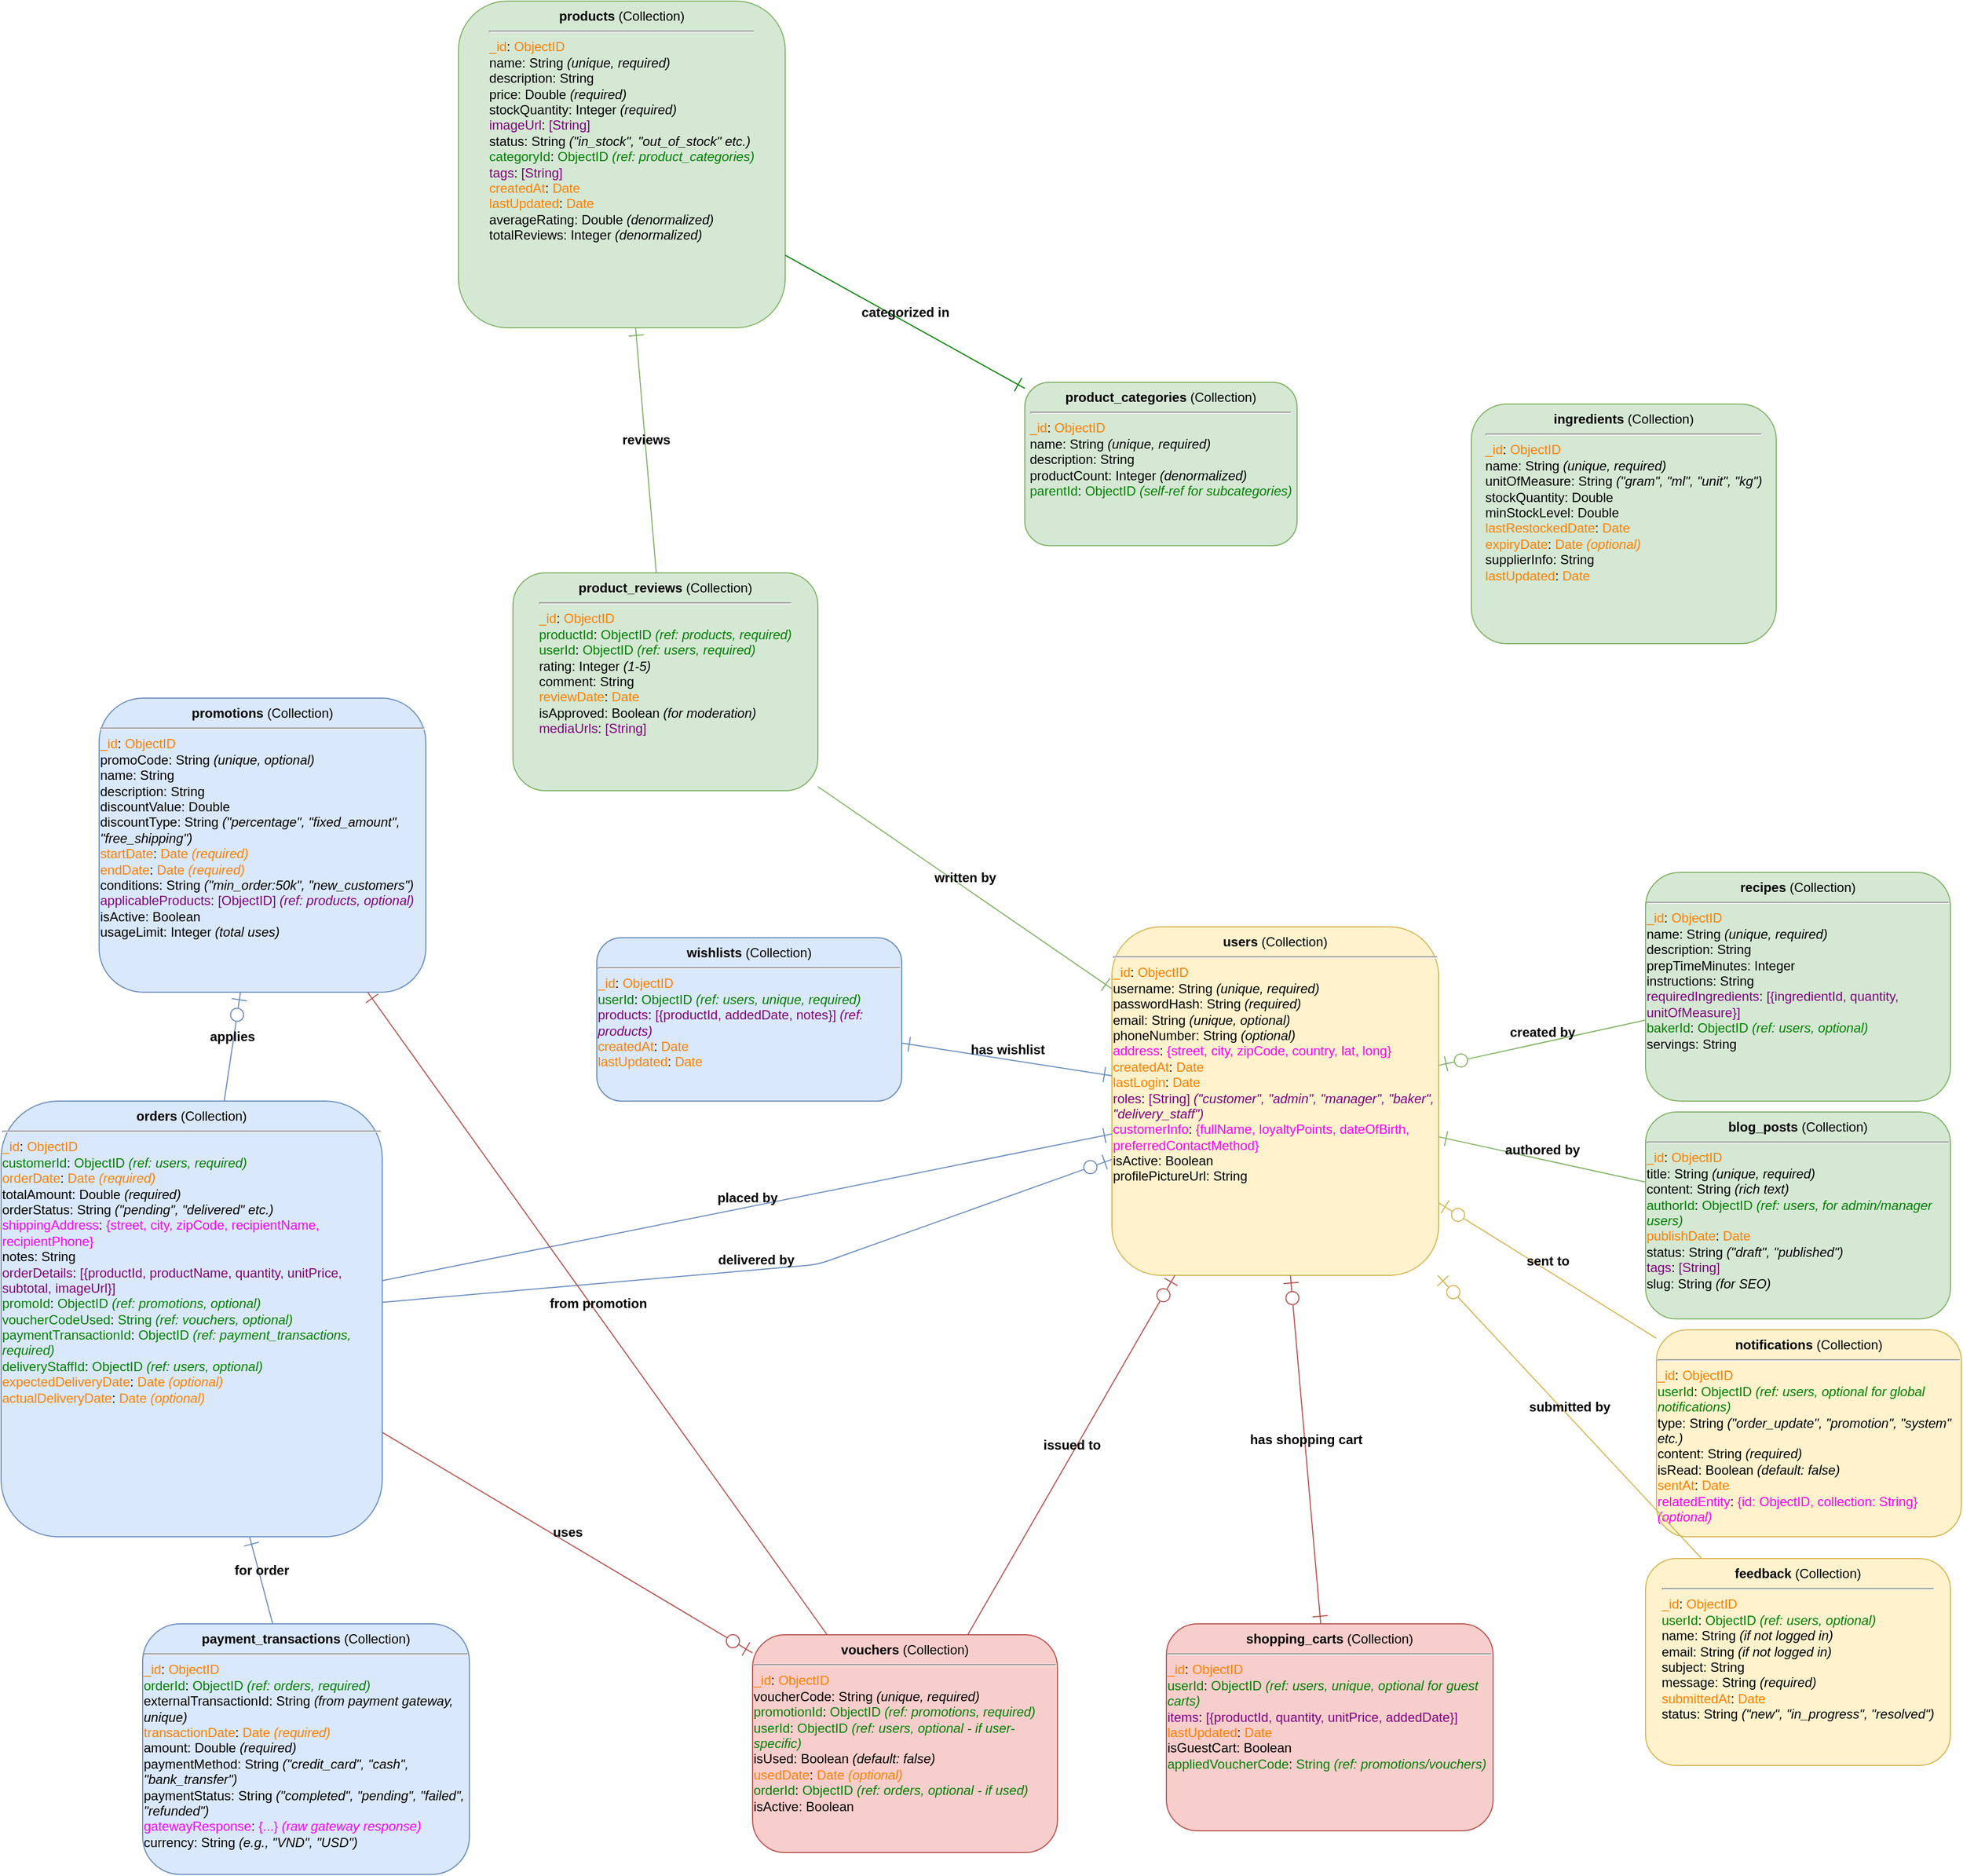 <mxfile version="27.1.1">
  <diagram id="cdm_luna_bakery_mongodb_crowfoot_revised" name="Luna Bakery CDM (MongoDB Crow&#39;s Foot - Revised)">
    <mxGraphModel dx="1588" dy="2090" grid="1" gridSize="10" guides="1" tooltips="1" connect="1" arrows="1" fold="1" page="1" pageScale="1" pageWidth="827" pageHeight="1169" math="0" shadow="0">
      <root>
        <mxCell id="0" />
        <mxCell id="1" parent="0" />
        <mxCell id="users_Collection" value="&lt;b&gt;users&lt;/b&gt; (Collection)&lt;hr&gt;&lt;div style=&quot;text-align: left&quot;&gt;&lt;font color=&quot;#FF8000&quot;&gt;_id&lt;/font&gt;: &lt;font color=&quot;#FF8000&quot;&gt;ObjectID&lt;/font&gt;&lt;br&gt;username: String &lt;i&gt;(unique, required)&lt;/i&gt;&lt;br&gt;passwordHash: String &lt;i&gt;(required)&lt;/i&gt;&lt;br&gt;email: String &lt;i&gt;(unique, optional)&lt;/i&gt;&lt;br&gt;phoneNumber: String &lt;i&gt;(optional)&lt;/i&gt;&lt;br&gt;&lt;font color=&quot;#FF00FF&quot;&gt;address&lt;/font&gt;: &lt;font color=&quot;#FF00FF&quot;&gt;{street, city, zipCode, country, lat, long}&lt;/font&gt;&lt;br&gt;&lt;font color=&quot;#FF8000&quot;&gt;createdAt&lt;/font&gt;: &lt;font color=&quot;#FF8000&quot;&gt;Date&lt;/font&gt;&lt;br&gt;&lt;font color=&quot;#FF8000&quot;&gt;lastLogin&lt;/font&gt;: &lt;font color=&quot;#FF8000&quot;&gt;Date&lt;/font&gt;&lt;br&gt;&lt;font color=&quot;#800080&quot;&gt;roles&lt;/font&gt;: &lt;font color=&quot;#800080&quot;&gt;[String] &lt;i&gt;(&quot;customer&quot;, &quot;admin&quot;, &quot;manager&quot;, &quot;baker&quot;, &quot;delivery_staff&quot;)&lt;/i&gt;&lt;/font&gt;&lt;br&gt;&lt;font color=&quot;#FF00FF&quot;&gt;customerInfo&lt;/font&gt;: &lt;font color=&quot;#FF00FF&quot;&gt;{fullName, loyaltyPoints, dateOfBirth, preferredContactMethod}&lt;/font&gt;&lt;br&gt;isActive: Boolean&lt;br&gt;profilePictureUrl: String&lt;/div&gt;" style="rounded=1;whiteSpace=wrap;html=1;fillColor=#FFF2CC;strokeColor=#D6B656;fontFamily=Helvetica;fontSize=12;align=center;verticalAlign=top;" parent="1" vertex="1">
          <mxGeometry x="1020" y="710" width="300" height="320" as="geometry" />
        </mxCell>
        <mxCell id="products_Collection" value="&lt;b&gt;products&lt;/b&gt; (Collection)&lt;hr&gt;&lt;div style=&quot;text-align: left&quot;&gt;&lt;font color=&quot;#FF8000&quot;&gt;_id&lt;/font&gt;: &lt;font color=&quot;#FF8000&quot;&gt;ObjectID&lt;/font&gt;&lt;br&gt;name: String &lt;i&gt;(unique, required)&lt;/i&gt;&lt;br&gt;description: String&lt;br&gt;price: Double &lt;i&gt;(required)&lt;/i&gt;&lt;br&gt;stockQuantity: Integer &lt;i&gt;(required)&lt;/i&gt;&lt;br&gt;&lt;font color=&quot;#800080&quot;&gt;imageUrl&lt;/font&gt;: &lt;font color=&quot;#800080&quot;&gt;[String]&lt;/font&gt;&lt;br&gt;status: String &lt;i&gt;(&quot;in_stock&quot;, &quot;out_of_stock&quot; etc.)&lt;/i&gt;&lt;br&gt;&lt;font color=&quot;#008000&quot;&gt;categoryId&lt;/font&gt;: &lt;font color=&quot;#008000&quot;&gt;ObjectID &lt;i&gt;(ref: product_categories)&lt;/i&gt;&lt;/font&gt;&lt;br&gt;&lt;font color=&quot;#800080&quot;&gt;tags&lt;/font&gt;: &lt;font color=&quot;#800080&quot;&gt;[String]&lt;/font&gt;&lt;br&gt;&lt;font color=&quot;#FF8000&quot;&gt;createdAt&lt;/font&gt;: &lt;font color=&quot;#FF8000&quot;&gt;Date&lt;/font&gt;&lt;br&gt;&lt;font color=&quot;#FF8000&quot;&gt;lastUpdated&lt;/font&gt;: &lt;font color=&quot;#FF8000&quot;&gt;Date&lt;/font&gt;&lt;br&gt;averageRating: Double &lt;i&gt;(denormalized)&lt;/i&gt;&lt;br&gt;totalReviews: Integer &lt;i&gt;(denormalized)&lt;/i&gt;&lt;/div&gt;" style="rounded=1;whiteSpace=wrap;html=1;fillColor=#D5E8D4;strokeColor=#82B366;fontFamily=Helvetica;fontSize=12;align=center;verticalAlign=top;" parent="1" vertex="1">
          <mxGeometry x="420" y="-140" width="300" height="300" as="geometry" />
        </mxCell>
        <mxCell id="product_categories_Collection" value="&lt;b&gt;product_categories&lt;/b&gt; (Collection)&lt;hr&gt;&lt;div style=&quot;text-align: left&quot;&gt;&lt;font color=&quot;#FF8000&quot;&gt;_id&lt;/font&gt;: &lt;font color=&quot;#FF8000&quot;&gt;ObjectID&lt;/font&gt;&lt;br&gt;name: String &lt;i&gt;(unique, required)&lt;/i&gt;&lt;br&gt;description: String&lt;br&gt;productCount: Integer &lt;i&gt;(denormalized)&lt;/i&gt;&lt;br&gt;&lt;font color=&quot;#008000&quot;&gt;parentId&lt;/font&gt;: &lt;font color=&quot;#008000&quot;&gt;ObjectID &lt;i&gt;(self-ref for subcategories)&lt;/i&gt;&lt;/font&gt;&lt;/div&gt;" style="rounded=1;whiteSpace=wrap;html=1;fillColor=#D5E8D4;strokeColor=#82B366;fontFamily=Helvetica;fontSize=12;align=center;verticalAlign=top;" parent="1" vertex="1">
          <mxGeometry x="940" y="210" width="250" height="150" as="geometry" />
        </mxCell>
        <mxCell id="orders_Collection" value="&lt;b&gt;orders&lt;/b&gt; (Collection)&lt;hr&gt;&lt;div style=&quot;text-align: left&quot;&gt;&lt;font color=&quot;#FF8000&quot;&gt;_id&lt;/font&gt;: &lt;font color=&quot;#FF8000&quot;&gt;ObjectID&lt;/font&gt;&lt;br&gt;&lt;font color=&quot;#008000&quot;&gt;customerId&lt;/font&gt;: &lt;font color=&quot;#008000&quot;&gt;ObjectID &lt;i&gt;(ref: users, required)&lt;/i&gt;&lt;/font&gt;&lt;br&gt;&lt;font color=&quot;#FF8000&quot;&gt;orderDate&lt;/font&gt;: &lt;font color=&quot;#FF8000&quot;&gt;Date &lt;i&gt;(required)&lt;/i&gt;&lt;/font&gt;&lt;br&gt;totalAmount: Double &lt;i&gt;(required)&lt;/i&gt;&lt;br&gt;orderStatus: String &lt;i&gt;(&quot;pending&quot;, &quot;delivered&quot; etc.)&lt;/i&gt;&lt;br&gt;&lt;font color=&quot;#FF00FF&quot;&gt;shippingAddress&lt;/font&gt;: &lt;font color=&quot;#FF00FF&quot;&gt;{street, city, zipCode, recipientName, recipientPhone}&lt;/font&gt;&lt;br&gt;notes: String&lt;br&gt;&lt;font color=&quot;#800080&quot;&gt;orderDetails&lt;/font&gt;: &lt;font color=&quot;#800080&quot;&gt;[{productId, productName, quantity, unitPrice, subtotal, imageUrl}]&lt;/font&gt;&lt;br&gt;&lt;font color=&quot;#008000&quot;&gt;promoId&lt;/font&gt;: &lt;font color=&quot;#008000&quot;&gt;ObjectID &lt;i&gt;(ref: promotions, optional)&lt;/i&gt;&lt;/font&gt;&lt;br&gt;&lt;font color=&quot;#008000&quot;&gt;voucherCodeUsed&lt;/font&gt;: &lt;font color=&quot;#008000&quot;&gt;String &lt;i&gt;(ref: vouchers, optional)&lt;/i&gt;&lt;/font&gt;&lt;br&gt;&lt;font color=&quot;#008000&quot;&gt;paymentTransactionId&lt;/font&gt;: &lt;font color=&quot;#008000&quot;&gt;ObjectID &lt;i&gt;(ref: payment_transactions, required)&lt;/i&gt;&lt;/font&gt;&lt;br&gt;&lt;font color=&quot;#008000&quot;&gt;deliveryStaffId&lt;/font&gt;: &lt;font color=&quot;#008000&quot;&gt;ObjectID &lt;i&gt;(ref: users, optional)&lt;/i&gt;&lt;/font&gt;&lt;br&gt;&lt;font color=&quot;#FF8000&quot;&gt;expectedDeliveryDate&lt;/font&gt;: &lt;font color=&quot;#FF8000&quot;&gt;Date &lt;i&gt;(optional)&lt;/i&gt;&lt;/font&gt;&lt;br&gt;&lt;font color=&quot;#FF8000&quot;&gt;actualDeliveryDate&lt;/font&gt;: &lt;font color=&quot;#FF8000&quot;&gt;Date &lt;i&gt;(optional)&lt;/i&gt;&lt;/font&gt;&lt;/div&gt;" style="rounded=1;whiteSpace=wrap;html=1;fillColor=#DAE8FC;strokeColor=#6C8EBF;fontFamily=Helvetica;fontSize=12;align=center;verticalAlign=top;" parent="1" vertex="1">
          <mxGeometry y="870" width="350" height="400" as="geometry" />
        </mxCell>
        <mxCell id="promotions_Collection" value="&lt;b&gt;promotions&lt;/b&gt; (Collection)&lt;hr&gt;&lt;div style=&quot;text-align: left&quot;&gt;&lt;font color=&quot;#FF8000&quot;&gt;_id&lt;/font&gt;: &lt;font color=&quot;#FF8000&quot;&gt;ObjectID&lt;/font&gt;&lt;br&gt;promoCode: String &lt;i&gt;(unique, optional)&lt;/i&gt;&lt;br&gt;name: String&lt;br&gt;description: String&lt;br&gt;discountValue: Double&lt;br&gt;discountType: String &lt;i&gt;(&quot;percentage&quot;, &quot;fixed_amount&quot;, &quot;free_shipping&quot;)&lt;/i&gt;&lt;br&gt;&lt;font color=&quot;#FF8000&quot;&gt;startDate&lt;/font&gt;: &lt;font color=&quot;#FF8000&quot;&gt;Date &lt;i&gt;(required)&lt;/i&gt;&lt;/font&gt;&lt;br&gt;&lt;font color=&quot;#FF8000&quot;&gt;endDate&lt;/font&gt;: &lt;font color=&quot;#FF8000&quot;&gt;Date &lt;i&gt;(required)&lt;/i&gt;&lt;/font&gt;&lt;br&gt;conditions: String &lt;i&gt;(&quot;min_order:50k&quot;, &quot;new_customers&quot;)&lt;/i&gt;&lt;br&gt;&lt;font color=&quot;#800080&quot;&gt;applicableProducts&lt;/font&gt;: &lt;font color=&quot;#800080&quot;&gt;[ObjectID] &lt;i&gt;(ref: products, optional)&lt;/i&gt;&lt;/font&gt;&lt;br&gt;isActive: Boolean&lt;br&gt;usageLimit: Integer &lt;i&gt;(total uses)&lt;/i&gt;&lt;/div&gt;" style="rounded=1;whiteSpace=wrap;html=1;fillColor=#DAE8FC;strokeColor=#6C8EBF;fontFamily=Helvetica;fontSize=12;align=center;verticalAlign=top;" parent="1" vertex="1">
          <mxGeometry x="90" y="500" width="300" height="270" as="geometry" />
        </mxCell>
        <mxCell id="ingredients_Collection" value="&lt;b&gt;ingredients&lt;/b&gt; (Collection)&lt;hr&gt;&lt;div style=&quot;text-align: left&quot;&gt;&lt;font color=&quot;#FF8000&quot;&gt;_id&lt;/font&gt;: &lt;font color=&quot;#FF8000&quot;&gt;ObjectID&lt;/font&gt;&lt;br&gt;name: String &lt;i&gt;(unique, required)&lt;/i&gt;&lt;br&gt;unitOfMeasure: String &lt;i&gt;(&quot;gram&quot;, &quot;ml&quot;, &quot;unit&quot;, &quot;kg&quot;)&lt;/i&gt;&lt;br&gt;stockQuantity: Double&lt;br&gt;minStockLevel: Double&lt;br&gt;&lt;font color=&quot;#FF8000&quot;&gt;lastRestockedDate&lt;/font&gt;: &lt;font color=&quot;#FF8000&quot;&gt;Date&lt;/font&gt;&lt;br&gt;&lt;font color=&quot;#FF8000&quot;&gt;expiryDate&lt;/font&gt;: &lt;font color=&quot;#FF8000&quot;&gt;Date &lt;i&gt;(optional)&lt;/i&gt;&lt;/font&gt;&lt;br&gt;supplierInfo: String&lt;br&gt;&lt;font color=&quot;#FF8000&quot;&gt;lastUpdated&lt;/font&gt;: &lt;font color=&quot;#FF8000&quot;&gt;Date&lt;/font&gt;&lt;/div&gt;" style="rounded=1;whiteSpace=wrap;html=1;fillColor=#D5E8D4;strokeColor=#82B366;fontFamily=Helvetica;fontSize=12;align=center;verticalAlign=top;" parent="1" vertex="1">
          <mxGeometry x="1350" y="230" width="280" height="220" as="geometry" />
        </mxCell>
        <mxCell id="recipes_Collection" value="&lt;b&gt;recipes&lt;/b&gt; (Collection)&lt;hr&gt;&lt;div style=&quot;text-align: left&quot;&gt;&lt;font color=&quot;#FF8000&quot;&gt;_id&lt;/font&gt;: &lt;font color=&quot;#FF8000&quot;&gt;ObjectID&lt;/font&gt;&lt;br&gt;name: String &lt;i&gt;(unique, required)&lt;/i&gt;&lt;br&gt;description: String&lt;br&gt;prepTimeMinutes: Integer&lt;br&gt;instructions: String&lt;br&gt;&lt;font color=&quot;#800080&quot;&gt;requiredIngredients&lt;/font&gt;: &lt;font color=&quot;#800080&quot;&gt;[{ingredientId, quantity, unitOfMeasure}]&lt;/font&gt;&lt;br&gt;&lt;font color=&quot;#008000&quot;&gt;bakerId&lt;/font&gt;: &lt;font color=&quot;#008000&quot;&gt;ObjectID &lt;i&gt;(ref: users, optional)&lt;/i&gt;&lt;/font&gt;&lt;br&gt;servings: String&lt;/div&gt;" style="rounded=1;whiteSpace=wrap;html=1;fillColor=#D5E8D4;strokeColor=#82B366;fontFamily=Helvetica;fontSize=12;align=center;verticalAlign=top;" parent="1" vertex="1">
          <mxGeometry x="1510" y="660" width="280" height="210" as="geometry" />
        </mxCell>
        <mxCell id="vouchers_Collection" value="&lt;b&gt;vouchers&lt;/b&gt; (Collection)&lt;hr&gt;&lt;div style=&quot;text-align: left&quot;&gt;&lt;font color=&quot;#FF8000&quot;&gt;_id&lt;/font&gt;: &lt;font color=&quot;#FF8000&quot;&gt;ObjectID&lt;/font&gt;&lt;br&gt;voucherCode: String &lt;i&gt;(unique, required)&lt;/i&gt;&lt;br&gt;&lt;font color=&quot;#008000&quot;&gt;promotionId&lt;/font&gt;: &lt;font color=&quot;#008000&quot;&gt;ObjectID &lt;i&gt;(ref: promotions, required)&lt;/i&gt;&lt;/font&gt;&lt;br&gt;&lt;font color=&quot;#008000&quot;&gt;userId&lt;/font&gt;: &lt;font color=&quot;#008000&quot;&gt;ObjectID &lt;i&gt;(ref: users, optional - if user-specific)&lt;/i&gt;&lt;/font&gt;&lt;br&gt;isUsed: Boolean &lt;i&gt;(default: false)&lt;/i&gt;&lt;br&gt;&lt;font color=&quot;#FF8000&quot;&gt;usedDate&lt;/font&gt;: &lt;font color=&quot;#FF8000&quot;&gt;Date &lt;i&gt;(optional)&lt;/i&gt;&lt;/font&gt;&lt;br&gt;&lt;font color=&quot;#008000&quot;&gt;orderId&lt;/font&gt;: &lt;font color=&quot;#008000&quot;&gt;ObjectID &lt;i&gt;(ref: orders, optional - if used)&lt;/i&gt;&lt;/font&gt;&lt;br&gt;isActive: Boolean&lt;/div&gt;" style="rounded=1;whiteSpace=wrap;html=1;fillColor=#F8CECC;strokeColor=#B85450;fontFamily=Helvetica;fontSize=12;align=center;verticalAlign=top;" parent="1" vertex="1">
          <mxGeometry x="690" y="1360" width="280" height="200" as="geometry" />
        </mxCell>
        <mxCell id="payment_transactions_Collection" value="&lt;b&gt;payment_transactions&lt;/b&gt; (Collection)&lt;hr&gt;&lt;div style=&quot;text-align: left&quot;&gt;&lt;font color=&quot;#FF8000&quot;&gt;_id&lt;/font&gt;: &lt;font color=&quot;#FF8000&quot;&gt;ObjectID&lt;/font&gt;&lt;br&gt;&lt;font color=&quot;#008000&quot;&gt;orderId&lt;/font&gt;: &lt;font color=&quot;#008000&quot;&gt;ObjectID &lt;i&gt;(ref: orders, required)&lt;/i&gt;&lt;/font&gt;&lt;br&gt;externalTransactionId: String &lt;i&gt;(from payment gateway, unique)&lt;/i&gt;&lt;br&gt;&lt;font color=&quot;#FF8000&quot;&gt;transactionDate&lt;/font&gt;: &lt;font color=&quot;#FF8000&quot;&gt;Date &lt;i&gt;(required)&lt;/i&gt;&lt;/font&gt;&lt;br&gt;amount: Double &lt;i&gt;(required)&lt;/i&gt;&lt;br&gt;paymentMethod: String &lt;i&gt;(&quot;credit_card&quot;, &quot;cash&quot;, &quot;bank_transfer&quot;)&lt;/i&gt;&lt;br&gt;paymentStatus: String &lt;i&gt;(&quot;completed&quot;, &quot;pending&quot;, &quot;failed&quot;, &quot;refunded&quot;)&lt;/i&gt;&lt;br&gt;&lt;font color=&quot;#FF00FF&quot;&gt;gatewayResponse&lt;/font&gt;: &lt;font color=&quot;#FF00FF&quot;&gt;{...} &lt;i&gt;(raw gateway response)&lt;/i&gt;&lt;/font&gt;&lt;br&gt;currency: String &lt;i&gt;(e.g., &quot;VND&quot;, &quot;USD&quot;)&lt;/i&gt;&lt;/div&gt;" style="rounded=1;whiteSpace=wrap;html=1;fillColor=#DAE8FC;strokeColor=#6C8EBF;fontFamily=Helvetica;fontSize=12;align=center;verticalAlign=top;" parent="1" vertex="1">
          <mxGeometry x="130" y="1350" width="300" height="230" as="geometry" />
        </mxCell>
        <mxCell id="wishlists_Collection" value="&lt;b&gt;wishlists&lt;/b&gt; (Collection)&lt;hr&gt;&lt;div style=&quot;text-align: left&quot;&gt;&lt;font color=&quot;#FF8000&quot;&gt;_id&lt;/font&gt;: &lt;font color=&quot;#FF8000&quot;&gt;ObjectID&lt;/font&gt;&lt;br&gt;&lt;font color=&quot;#008000&quot;&gt;userId&lt;/font&gt;: &lt;font color=&quot;#008000&quot;&gt;ObjectID &lt;i&gt;(ref: users, unique, required)&lt;/i&gt;&lt;/font&gt;&lt;br&gt;&lt;font color=&quot;#800080&quot;&gt;products&lt;/font&gt;: &lt;font color=&quot;#800080&quot;&gt;[{productId, addedDate, notes}] &lt;i&gt;(ref: products)&lt;/i&gt;&lt;/font&gt;&lt;br&gt;&lt;font color=&quot;#FF8000&quot;&gt;createdAt&lt;/font&gt;: &lt;font color=&quot;#FF8000&quot;&gt;Date&lt;/font&gt;&lt;br&gt;&lt;font color=&quot;#FF8000&quot;&gt;lastUpdated&lt;/font&gt;: &lt;font color=&quot;#FF8000&quot;&gt;Date&lt;/font&gt;&lt;/div&gt;" style="rounded=1;whiteSpace=wrap;html=1;fillColor=#DAE8FC;strokeColor=#6C8EBF;fontFamily=Helvetica;fontSize=12;align=center;verticalAlign=top;" parent="1" vertex="1">
          <mxGeometry x="547" y="720" width="280" height="150" as="geometry" />
        </mxCell>
        <mxCell id="product_reviews_Collection" value="&lt;b&gt;product_reviews&lt;/b&gt; (Collection)&lt;hr&gt;&lt;div style=&quot;text-align: left&quot;&gt;&lt;font color=&quot;#FF8000&quot;&gt;_id&lt;/font&gt;: &lt;font color=&quot;#FF8000&quot;&gt;ObjectID&lt;/font&gt;&lt;br&gt;&lt;font color=&quot;#008000&quot;&gt;productId&lt;/font&gt;: &lt;font color=&quot;#008000&quot;&gt;ObjectID &lt;i&gt;(ref: products, required)&lt;/i&gt;&lt;/font&gt;&lt;br&gt;&lt;font color=&quot;#008000&quot;&gt;userId&lt;/font&gt;: &lt;font color=&quot;#008000&quot;&gt;ObjectID &lt;i&gt;(ref: users, required)&lt;/i&gt;&lt;/font&gt;&lt;br&gt;rating: Integer &lt;i&gt;(1-5)&lt;/i&gt;&lt;br&gt;comment: String&lt;br&gt;&lt;font color=&quot;#FF8000&quot;&gt;reviewDate&lt;/font&gt;: &lt;font color=&quot;#FF8000&quot;&gt;Date&lt;/font&gt;&lt;br&gt;isApproved: Boolean &lt;i&gt;(for moderation)&lt;/i&gt;&lt;br&gt;&lt;font color=&quot;#800080&quot;&gt;mediaUrls&lt;/font&gt;: &lt;font color=&quot;#800080&quot;&gt;[String]&lt;/font&gt;&lt;/div&gt;" style="rounded=1;whiteSpace=wrap;html=1;fillColor=#D5E8D4;strokeColor=#82B366;fontFamily=Helvetica;fontSize=12;align=center;verticalAlign=top;" parent="1" vertex="1">
          <mxGeometry x="470" y="385" width="280" height="200" as="geometry" />
        </mxCell>
        <mxCell id="shopping_carts_Collection" value="&lt;b&gt;shopping_carts&lt;/b&gt; (Collection)&lt;hr&gt;&lt;div style=&quot;text-align: left&quot;&gt;&lt;font color=&quot;#FF8000&quot;&gt;_id&lt;/font&gt;: &lt;font color=&quot;#FF8000&quot;&gt;ObjectID&lt;/font&gt;&lt;br&gt;&lt;font color=&quot;#008000&quot;&gt;userId&lt;/font&gt;: &lt;font color=&quot;#008000&quot;&gt;ObjectID &lt;i&gt;(ref: users, unique, optional for guest carts)&lt;/i&gt;&lt;/font&gt;&lt;br&gt;&lt;font color=&quot;#800080&quot;&gt;items&lt;/font&gt;: &lt;font color=&quot;#800080&quot;&gt;[{productId, quantity, unitPrice, addedDate}]&lt;/font&gt;&lt;br&gt;&lt;font color=&quot;#FF8000&quot;&gt;lastUpdated&lt;/font&gt;: &lt;font color=&quot;#FF8000&quot;&gt;Date&lt;/font&gt;&lt;br&gt;isGuestCart: Boolean&lt;br&gt;&lt;font color=&quot;#008000&quot;&gt;appliedVoucherCode&lt;/font&gt;: &lt;font color=&quot;#008000&quot;&gt;String &lt;i&gt;(ref: promotions/vouchers)&lt;/i&gt;&lt;/font&gt;&lt;/div&gt;" style="rounded=1;whiteSpace=wrap;html=1;fillColor=#F8CECC;strokeColor=#B85450;fontFamily=Helvetica;fontSize=12;align=center;verticalAlign=top;" parent="1" vertex="1">
          <mxGeometry x="1070" y="1350" width="300" height="190" as="geometry" />
        </mxCell>
        <mxCell id="notifications_Collection" value="&lt;b&gt;notifications&lt;/b&gt; (Collection)&lt;hr&gt;&lt;div style=&quot;text-align: left&quot;&gt;&lt;font color=&quot;#FF8000&quot;&gt;_id&lt;/font&gt;: &lt;font color=&quot;#FF8000&quot;&gt;ObjectID&lt;/font&gt;&lt;br&gt;&lt;font color=&quot;#008000&quot;&gt;userId&lt;/font&gt;: &lt;font color=&quot;#008000&quot;&gt;ObjectID &lt;i&gt;(ref: users, optional for global notifications)&lt;/i&gt;&lt;/font&gt;&lt;br&gt;type: String &lt;i&gt;(&quot;order_update&quot;, &quot;promotion&quot;, &quot;system&quot; etc.)&lt;/i&gt;&lt;br&gt;content: String &lt;i&gt;(required)&lt;/i&gt;&lt;br&gt;isRead: Boolean &lt;i&gt;(default: false)&lt;/i&gt;&lt;br&gt;&lt;font color=&quot;#FF8000&quot;&gt;sentAt&lt;/font&gt;: &lt;font color=&quot;#FF8000&quot;&gt;Date&lt;/font&gt;&lt;br&gt;&lt;font color=&quot;#FF00FF&quot;&gt;relatedEntity&lt;/font&gt;: &lt;font color=&quot;#FF00FF&quot;&gt;{id: ObjectID, collection: String} &lt;i&gt;(optional)&lt;/i&gt;&lt;/font&gt;&lt;/div&gt;" style="rounded=1;whiteSpace=wrap;html=1;fillColor=#FFF2CC;strokeColor=#D6B656;fontFamily=Helvetica;fontSize=12;align=center;verticalAlign=top;" parent="1" vertex="1">
          <mxGeometry x="1520" y="1080" width="280" height="190" as="geometry" />
        </mxCell>
        <mxCell id="blog_posts_Collection" value="&lt;b&gt;blog_posts&lt;/b&gt; (Collection)&lt;hr&gt;&lt;div style=&quot;text-align: left&quot;&gt;&lt;font color=&quot;#FF8000&quot;&gt;_id&lt;/font&gt;: &lt;font color=&quot;#FF8000&quot;&gt;ObjectID&lt;/font&gt;&lt;br&gt;title: String &lt;i&gt;(unique, required)&lt;/i&gt;&lt;br&gt;content: String &lt;i&gt;(rich text)&lt;/i&gt;&lt;br&gt;&lt;font color=&quot;#008000&quot;&gt;authorId&lt;/font&gt;: &lt;font color=&quot;#008000&quot;&gt;ObjectID &lt;i&gt;(ref: users, for admin/manager users)&lt;/i&gt;&lt;/font&gt;&lt;br&gt;&lt;font color=&quot;#FF8000&quot;&gt;publishDate&lt;/font&gt;: &lt;font color=&quot;#FF8000&quot;&gt;Date&lt;/font&gt;&lt;br&gt;status: String &lt;i&gt;(&quot;draft&quot;, &quot;published&quot;)&lt;/i&gt;&lt;br&gt;&lt;font color=&quot;#800080&quot;&gt;tags&lt;/font&gt;: &lt;font color=&quot;#800080&quot;&gt;[String]&lt;/font&gt;&lt;br&gt;slug: String &lt;i&gt;(for SEO)&lt;/i&gt;&lt;/div&gt;" style="rounded=1;whiteSpace=wrap;html=1;fillColor=#D5E8D4;strokeColor=#82B366;fontFamily=Helvetica;fontSize=12;align=center;verticalAlign=top;" parent="1" vertex="1">
          <mxGeometry x="1510" y="880" width="280" height="190" as="geometry" />
        </mxCell>
        <mxCell id="feedback_Collection" value="&lt;b&gt;feedback&lt;/b&gt; (Collection)&lt;hr&gt;&lt;div style=&quot;text-align: left&quot;&gt;&lt;font color=&quot;#FF8000&quot;&gt;_id&lt;/font&gt;: &lt;font color=&quot;#FF8000&quot;&gt;ObjectID&lt;/font&gt;&lt;br&gt;&lt;font color=&quot;#008000&quot;&gt;userId&lt;/font&gt;: &lt;font color=&quot;#008000&quot;&gt;ObjectID &lt;i&gt;(ref: users, optional)&lt;/i&gt;&lt;/font&gt;&lt;br&gt;name: String &lt;i&gt;(if not logged in)&lt;/i&gt;&lt;br&gt;email: String &lt;i&gt;(if not logged in)&lt;/i&gt;&lt;br&gt;subject: String&lt;br&gt;message: String &lt;i&gt;(required)&lt;/i&gt;&lt;br&gt;&lt;font color=&quot;#FF8000&quot;&gt;submittedAt&lt;/font&gt;: &lt;font color=&quot;#FF8000&quot;&gt;Date&lt;/font&gt;&lt;br&gt;status: String &lt;i&gt;(&quot;new&quot;, &quot;in_progress&quot;, &quot;resolved&quot;)&lt;/i&gt;&lt;/div&gt;" style="rounded=1;whiteSpace=wrap;html=1;fillColor=#FFF2CC;strokeColor=#D6B656;fontFamily=Helvetica;fontSize=12;align=center;verticalAlign=top;" parent="1" vertex="1">
          <mxGeometry x="1510" y="1290" width="280" height="190" as="geometry" />
        </mxCell>
        <mxCell id="products_categories_Ref" value="&lt;b&gt;categorized in&lt;/b&gt;" style="endArrow=ERone;endFill=0;endSize=12;html=1;fontFamily=Helvetica;fontSize=12;verticalAlign=bottom;labelBackgroundColor=none;strokeColor=#008000;" parent="1" source="products_Collection" target="product_categories_Collection" edge="1">
          <mxGeometry width="160" relative="1" as="geometry">
            <mxPoint x="750" y="180" as="sourcePoint" />
            <mxPoint x="800" y="180" as="targetPoint" />
          </mxGeometry>
        </mxCell>
        <mxCell id="orders_users_customer_Ref" value="&lt;b&gt;placed by&lt;/b&gt;" style="endArrow=ERone;endFill=0;endSize=12;html=1;fontFamily=Helvetica;fontSize=12;verticalAlign=bottom;labelBackgroundColor=none;strokeColor=#6C8EBF;" parent="1" source="orders_Collection" target="users_Collection" edge="1">
          <mxGeometry width="160" relative="1" as="geometry">
            <mxPoint x="250" y="400" as="sourcePoint" />
            <mxPoint x="250" y="370" as="targetPoint" />
          </mxGeometry>
        </mxCell>
        <mxCell id="orders_promotions_Ref" value="&lt;b&gt;applies&lt;/b&gt;" style="endArrow=ERzeroToOne;endFill=0;endSize=12;html=1;fontFamily=Helvetica;fontSize=12;verticalAlign=bottom;labelBackgroundColor=none;strokeColor=#6C8EBF;" parent="1" source="orders_Collection" target="promotions_Collection" edge="1">
          <mxGeometry width="160" relative="1" as="geometry">
            <mxPoint x="450" y="520" as="sourcePoint" />
            <mxPoint x="450" y="520" as="targetPoint" />
          </mxGeometry>
        </mxCell>
        <mxCell id="orders_vouchers_Ref" value="&lt;b&gt;uses&lt;/b&gt;" style="endArrow=ERzeroToOne;endFill=0;endSize=12;html=1;fontFamily=Helvetica;fontSize=12;verticalAlign=bottom;labelBackgroundColor=none;strokeColor=#B85450;" parent="1" source="orders_Collection" target="vouchers_Collection" edge="1">
          <mxGeometry width="160" relative="1" as="geometry">
            <mxPoint x="450" y="750" as="sourcePoint" />
            <mxPoint x="450" y="750" as="targetPoint" />
          </mxGeometry>
        </mxCell>
        <mxCell id="payment_transactions_orders_Ref" value="&lt;b&gt;for order&lt;/b&gt;" style="endArrow=ERone;endFill=0;endSize=12;html=1;fontFamily=Helvetica;fontSize=12;verticalAlign=bottom;labelBackgroundColor=none;strokeColor=#6C8EBF;" parent="1" source="payment_transactions_Collection" target="orders_Collection" edge="1">
          <mxGeometry width="160" relative="1" as="geometry">
            <mxPoint x="250" y="830" as="sourcePoint" />
            <mxPoint x="250" y="800" as="targetPoint" />
          </mxGeometry>
        </mxCell>
        <mxCell id="orders_users_delivery_Ref" value="&lt;b&gt;delivered by&lt;/b&gt;" style="endArrow=ERzeroToOne;endFill=0;endSize=12;html=1;fontFamily=Helvetica;fontSize=12;verticalAlign=bottom;labelBackgroundColor=none;strokeColor=#6C8EBF;" parent="1" source="orders_Collection" target="users_Collection" edge="1">
          <mxGeometry width="160" relative="1" as="geometry">
            <mxPoint x="400" y="650" as="sourcePoint" />
            <mxPoint x="380" y="270" as="targetPoint" />
            <Array as="points">
              <mxPoint x="750" y="1020" />
            </Array>
          </mxGeometry>
        </mxCell>
        <mxCell id="recipes_users_baker_Ref" value="&lt;b&gt;created by&lt;/b&gt;" style="endArrow=ERzeroToOne;endFill=0;endSize=12;html=1;fontFamily=Helvetica;fontSize=12;verticalAlign=bottom;labelBackgroundColor=none;strokeColor=#82B366;" parent="1" source="recipes_Collection" target="users_Collection" edge="1">
          <mxGeometry width="160" relative="1" as="geometry">
            <mxPoint x="800" y="520" as="sourcePoint" />
            <mxPoint x="400" y="270" as="targetPoint" />
          </mxGeometry>
        </mxCell>
        <mxCell id="vouchers_promotions_Ref" value="&lt;b&gt;from promotion&lt;/b&gt;" style="endArrow=ERone;endFill=0;endSize=12;html=1;fontFamily=Helvetica;fontSize=12;verticalAlign=bottom;labelBackgroundColor=none;strokeColor=#B85450;" parent="1" source="vouchers_Collection" target="promotions_Collection" edge="1">
          <mxGeometry width="160" relative="1" as="geometry">
            <mxPoint x="590" y="700" as="sourcePoint" />
            <mxPoint x="590" y="650" as="targetPoint" />
          </mxGeometry>
        </mxCell>
        <mxCell id="vouchers_users_Ref" value="&lt;b&gt;issued to&lt;/b&gt;" style="endArrow=ERzeroToOne;endFill=0;endSize=12;html=1;fontFamily=Helvetica;fontSize=12;verticalAlign=bottom;labelBackgroundColor=none;strokeColor=#B85450;" parent="1" source="vouchers_Collection" target="users_Collection" edge="1">
          <mxGeometry width="160" relative="1" as="geometry">
            <mxPoint x="450" y="700" as="sourcePoint" />
            <mxPoint x="400" y="300" as="targetPoint" />
          </mxGeometry>
        </mxCell>
        <mxCell id="product_reviews_products_Ref" value="&lt;b&gt;reviews&lt;/b&gt;" style="endArrow=ERone;endFill=0;endSize=12;html=1;fontFamily=Helvetica;fontSize=12;verticalAlign=bottom;labelBackgroundColor=none;strokeColor=#82B366;" parent="1" source="product_reviews_Collection" target="products_Collection" edge="1">
          <mxGeometry width="160" relative="1" as="geometry">
            <mxPoint x="800" y="720" as="sourcePoint" />
            <mxPoint x="750" y="200" as="targetPoint" />
          </mxGeometry>
        </mxCell>
        <mxCell id="product_reviews_users_Ref" value="&lt;b&gt;written by&lt;/b&gt;" style="endArrow=ERone;endFill=0;endSize=12;html=1;fontFamily=Helvetica;fontSize=12;verticalAlign=bottom;labelBackgroundColor=none;strokeColor=#82B366;" parent="1" source="product_reviews_Collection" target="users_Collection" edge="1">
          <mxGeometry width="160" relative="1" as="geometry">
            <mxPoint x="800" y="720" as="sourcePoint" />
            <mxPoint x="400" y="300" as="targetPoint" />
          </mxGeometry>
        </mxCell>
        <mxCell id="notifications_users_Ref" value="&lt;b&gt;sent to&lt;/b&gt;" style="endArrow=ERzeroToOne;endFill=0;endSize=12;html=1;fontFamily=Helvetica;fontSize=12;verticalAlign=bottom;labelBackgroundColor=none;strokeColor=#D6B656;" parent="1" source="notifications_Collection" target="users_Collection" edge="1">
          <mxGeometry width="160" relative="1" as="geometry">
            <mxPoint x="1120" y="380" as="sourcePoint" />
            <mxPoint x="400" y="300" as="targetPoint" />
          </mxGeometry>
        </mxCell>
        <mxCell id="blog_posts_users_Ref" value="&lt;b&gt;authored by&lt;/b&gt;" style="endArrow=ERone;endFill=0;endSize=12;html=1;fontFamily=Helvetica;fontSize=12;verticalAlign=bottom;labelBackgroundColor=none;strokeColor=#82B366;" parent="1" source="blog_posts_Collection" target="users_Collection" edge="1">
          <mxGeometry width="160" relative="1" as="geometry">
            <mxPoint x="1120" y="610" as="sourcePoint" />
            <mxPoint x="400" y="300" as="targetPoint" />
          </mxGeometry>
        </mxCell>
        <mxCell id="feedback_users_Ref" value="&lt;b&gt;submitted by&lt;/b&gt;" style="endArrow=ERzeroToOne;endFill=0;endSize=12;html=1;fontFamily=Helvetica;fontSize=12;verticalAlign=bottom;labelBackgroundColor=none;strokeColor=#D6B656;" parent="1" source="feedback_Collection" target="users_Collection" edge="1">
          <mxGeometry width="160" relative="1" as="geometry">
            <mxPoint x="1120" y="830" as="sourcePoint" />
            <mxPoint x="400" y="300" as="targetPoint" />
          </mxGeometry>
        </mxCell>
        <mxCell id="wishlists_users_1_1_Ref" value="&lt;b&gt;has wishlist&lt;/b&gt;" style="startArrow=ERone;startFill=0;startSize=12;endArrow=ERone;endFill=0;endSize=12;html=1;fontFamily=Helvetica;fontSize=12;verticalAlign=bottom;labelBackgroundColor=none;strokeColor=#6C8EBF;" parent="1" source="users_Collection" target="wishlists_Collection" edge="1">
          <mxGeometry width="160" relative="1" as="geometry">
            <mxPoint x="400" y="100" as="sourcePoint" />
            <mxPoint x="450" y="930" as="targetPoint" />
          </mxGeometry>
        </mxCell>
        <mxCell id="shopping_carts_users_1_1_Ref" value="&lt;b&gt;has shopping cart&lt;/b&gt;" style="startArrow=ERzeroToOne;startFill=0;startSize=12;endArrow=ERone;endFill=0;endSize=12;html=1;fontFamily=Helvetica;fontSize=12;verticalAlign=bottom;labelBackgroundColor=none;strokeColor=#B85450;" parent="1" source="users_Collection" target="shopping_carts_Collection" edge="1">
          <mxGeometry width="160" relative="1" as="geometry">
            <mxPoint x="400" y="150" as="sourcePoint" />
            <mxPoint x="800" y="940" as="targetPoint" />
          </mxGeometry>
        </mxCell>
      </root>
    </mxGraphModel>
  </diagram>
</mxfile>
